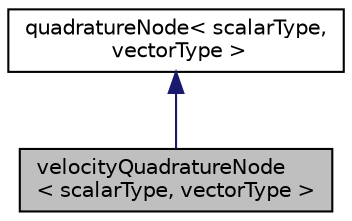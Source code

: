 digraph "velocityQuadratureNode&lt; scalarType, vectorType &gt;"
{
  bgcolor="transparent";
  edge [fontname="Helvetica",fontsize="10",labelfontname="Helvetica",labelfontsize="10"];
  node [fontname="Helvetica",fontsize="10",shape=record];
  Node2 [label="velocityQuadratureNode\l\< scalarType, vectorType \>",height=0.2,width=0.4,color="black", fillcolor="grey75", style="filled", fontcolor="black"];
  Node3 -> Node2 [dir="back",color="midnightblue",fontsize="10",style="solid",fontname="Helvetica"];
  Node3 [label="quadratureNode\< scalarType,\l vectorType \>",height=0.2,width=0.4,color="black",URL="$a02240.html",tooltip="Extended version of the quadrature node, which stores the list of secondary weights and abscissae ass..."];
}
